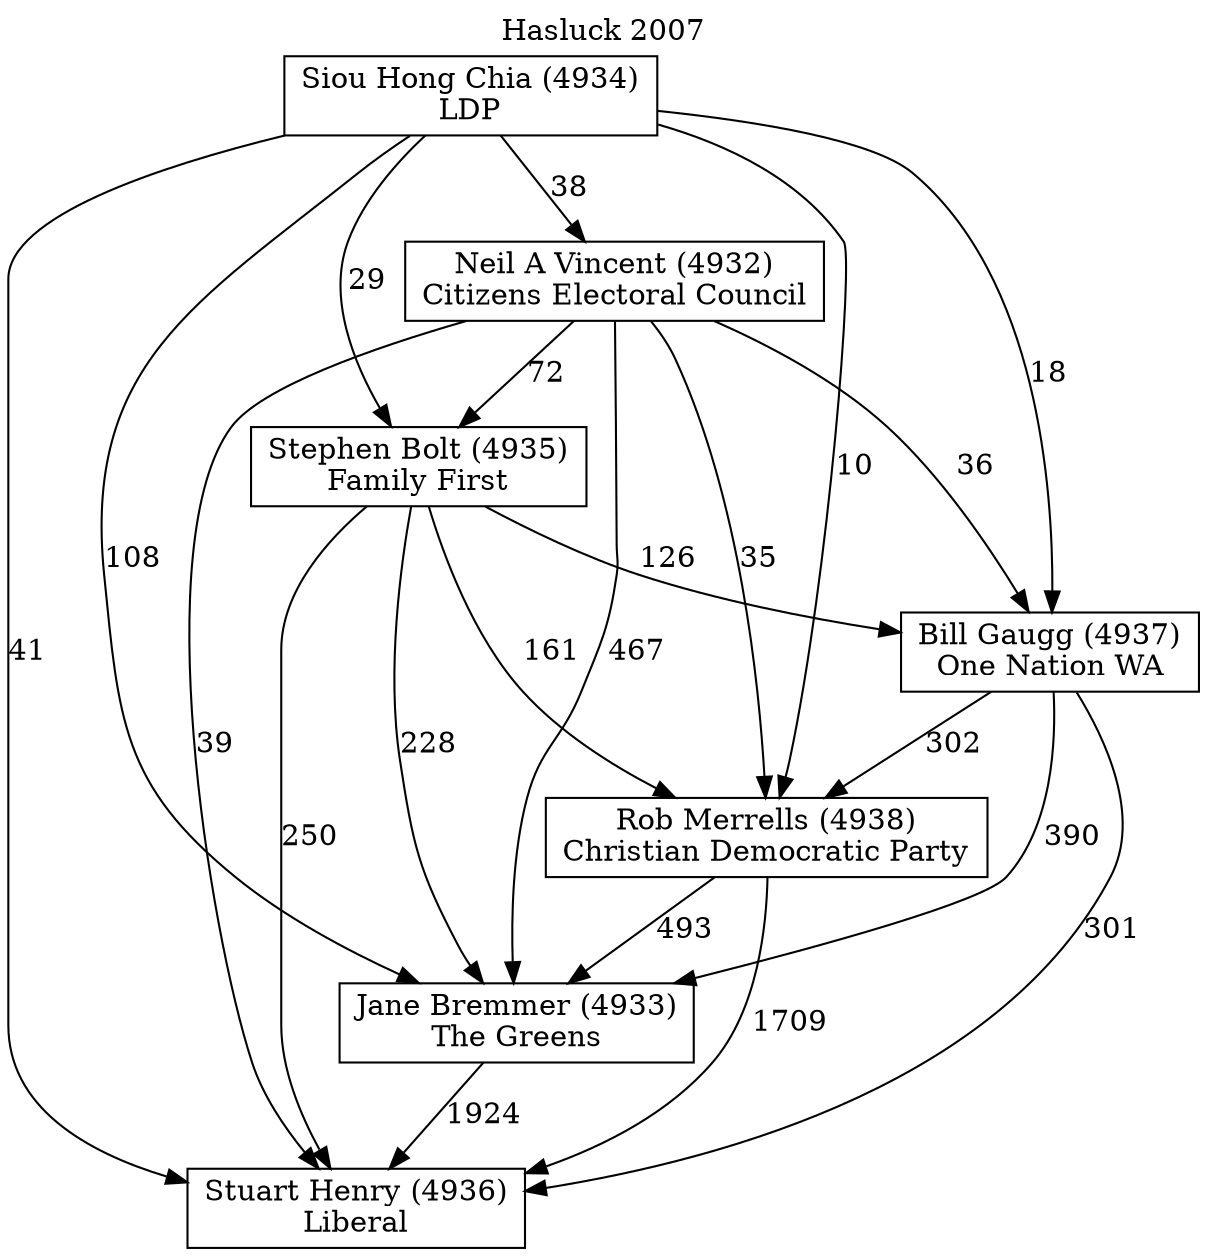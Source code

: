 // House preference flow
digraph "Stuart Henry (4936)_Hasluck_2007" {
	graph [label="Hasluck 2007" labelloc=t mclimit=10]
	node [shape=box]
	"Stuart Henry (4936)" [label="Stuart Henry (4936)
Liberal"]
	"Jane Bremmer (4933)" [label="Jane Bremmer (4933)
The Greens"]
	"Rob Merrells (4938)" [label="Rob Merrells (4938)
Christian Democratic Party"]
	"Bill Gaugg (4937)" [label="Bill Gaugg (4937)
One Nation WA"]
	"Stephen Bolt (4935)" [label="Stephen Bolt (4935)
Family First"]
	"Neil A Vincent (4932)" [label="Neil A Vincent (4932)
Citizens Electoral Council"]
	"Siou Hong Chia (4934)" [label="Siou Hong Chia (4934)
LDP"]
	"Jane Bremmer (4933)" -> "Stuart Henry (4936)" [label=1924]
	"Rob Merrells (4938)" -> "Jane Bremmer (4933)" [label=493]
	"Bill Gaugg (4937)" -> "Rob Merrells (4938)" [label=302]
	"Stephen Bolt (4935)" -> "Bill Gaugg (4937)" [label=126]
	"Neil A Vincent (4932)" -> "Stephen Bolt (4935)" [label=72]
	"Siou Hong Chia (4934)" -> "Neil A Vincent (4932)" [label=38]
	"Rob Merrells (4938)" -> "Stuart Henry (4936)" [label=1709]
	"Bill Gaugg (4937)" -> "Stuart Henry (4936)" [label=301]
	"Stephen Bolt (4935)" -> "Stuart Henry (4936)" [label=250]
	"Neil A Vincent (4932)" -> "Stuart Henry (4936)" [label=39]
	"Siou Hong Chia (4934)" -> "Stuart Henry (4936)" [label=41]
	"Siou Hong Chia (4934)" -> "Stephen Bolt (4935)" [label=29]
	"Neil A Vincent (4932)" -> "Bill Gaugg (4937)" [label=36]
	"Siou Hong Chia (4934)" -> "Bill Gaugg (4937)" [label=18]
	"Stephen Bolt (4935)" -> "Rob Merrells (4938)" [label=161]
	"Neil A Vincent (4932)" -> "Rob Merrells (4938)" [label=35]
	"Siou Hong Chia (4934)" -> "Rob Merrells (4938)" [label=10]
	"Bill Gaugg (4937)" -> "Jane Bremmer (4933)" [label=390]
	"Stephen Bolt (4935)" -> "Jane Bremmer (4933)" [label=228]
	"Neil A Vincent (4932)" -> "Jane Bremmer (4933)" [label=467]
	"Siou Hong Chia (4934)" -> "Jane Bremmer (4933)" [label=108]
}
